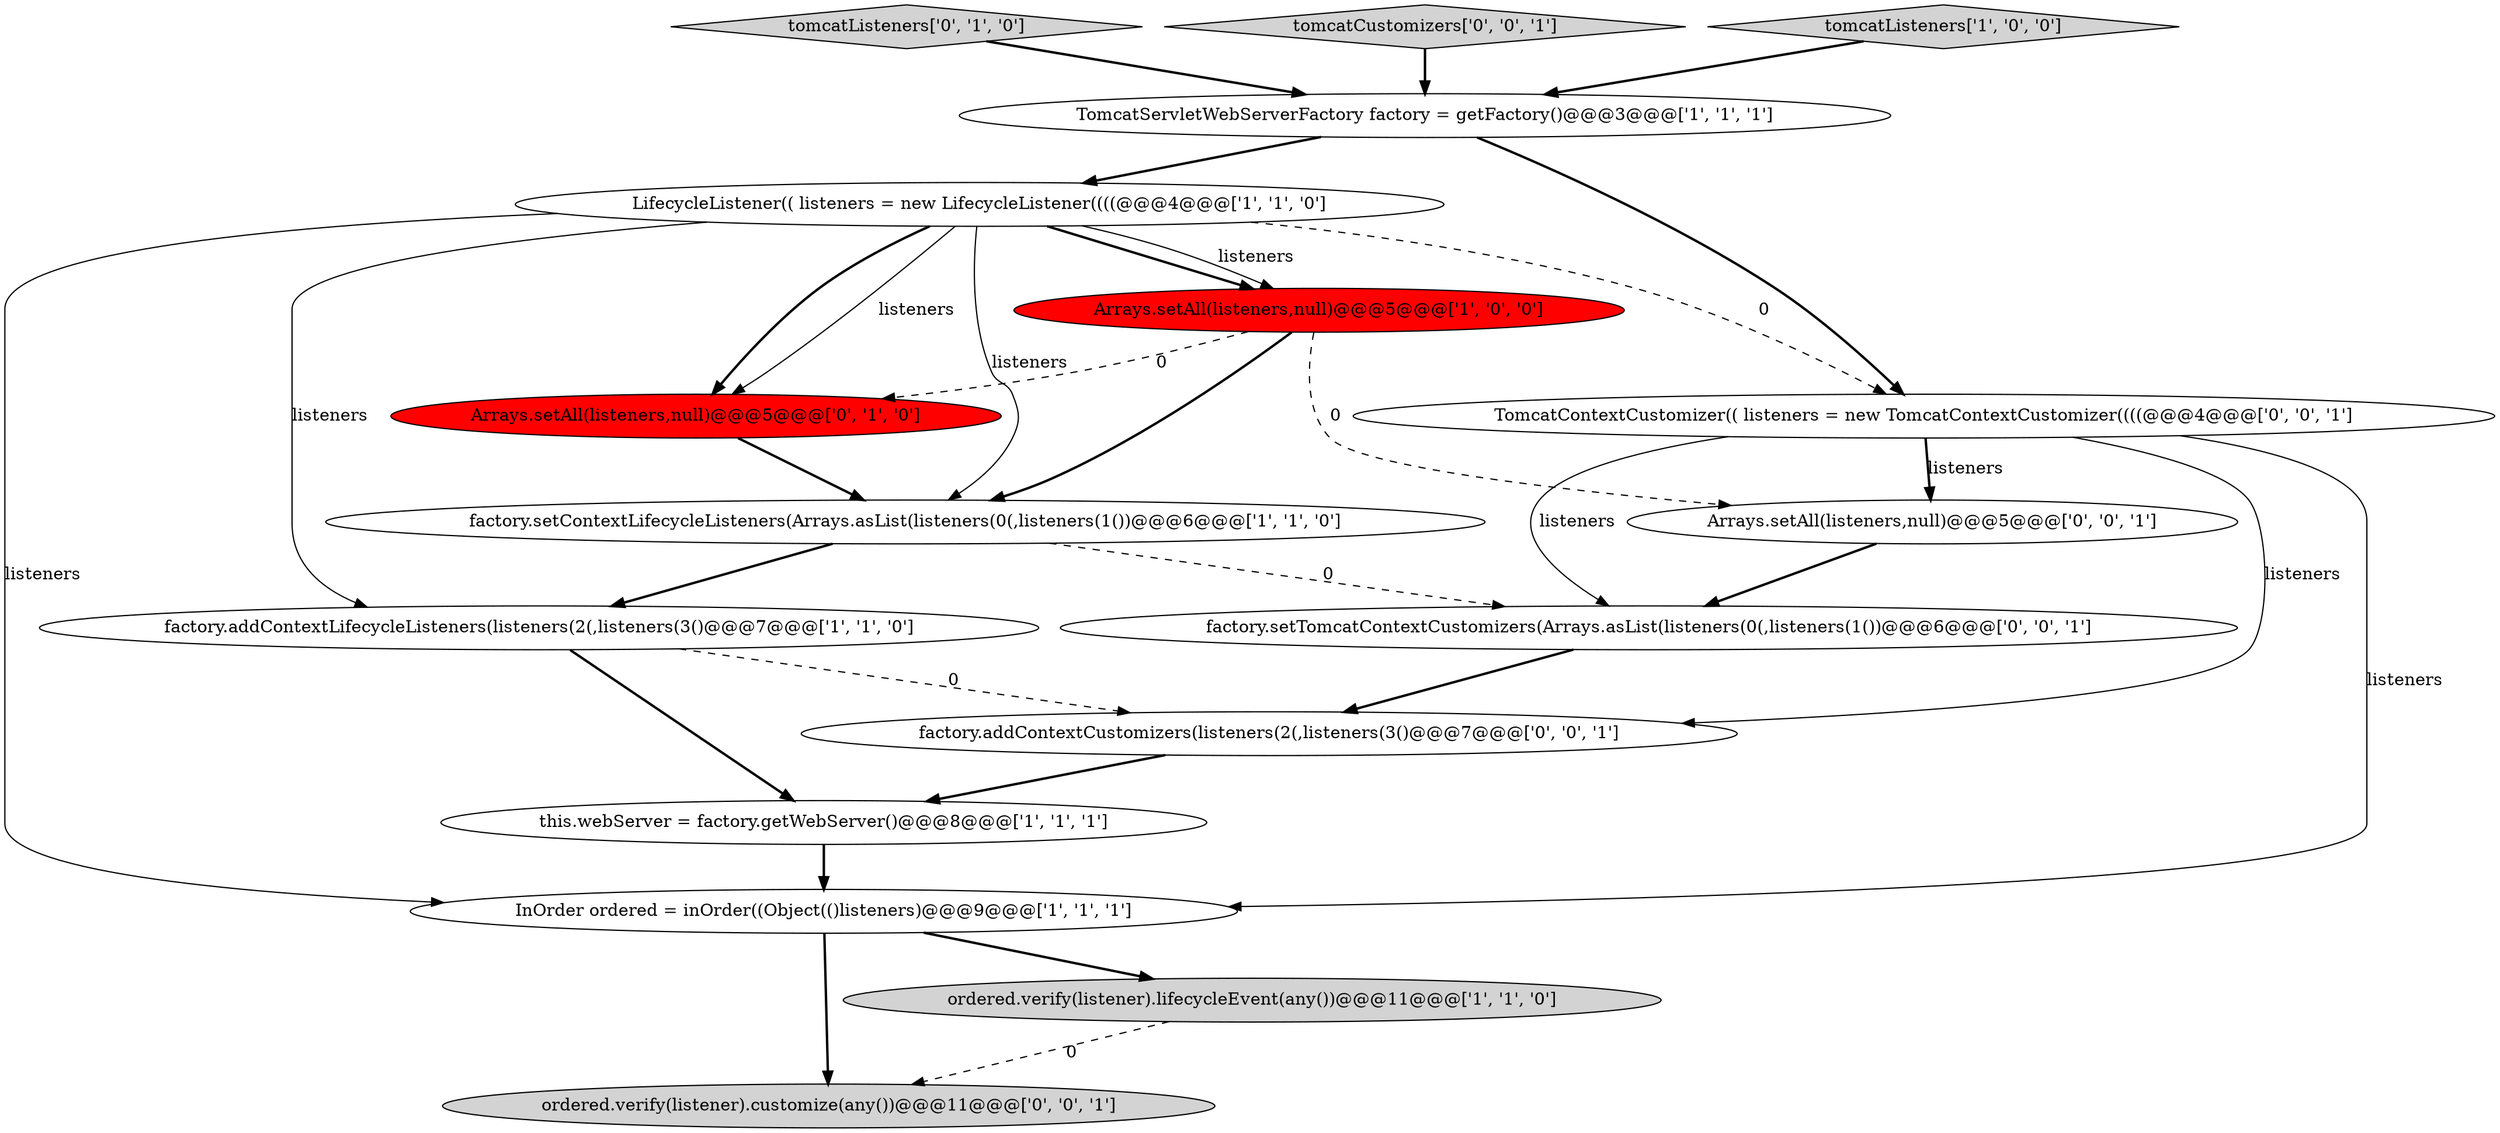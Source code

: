 digraph {
1 [style = filled, label = "TomcatServletWebServerFactory factory = getFactory()@@@3@@@['1', '1', '1']", fillcolor = white, shape = ellipse image = "AAA0AAABBB1BBB"];
16 [style = filled, label = "factory.setTomcatContextCustomizers(Arrays.asList(listeners(0(,listeners(1())@@@6@@@['0', '0', '1']", fillcolor = white, shape = ellipse image = "AAA0AAABBB3BBB"];
8 [style = filled, label = "this.webServer = factory.getWebServer()@@@8@@@['1', '1', '1']", fillcolor = white, shape = ellipse image = "AAA0AAABBB1BBB"];
0 [style = filled, label = "factory.setContextLifecycleListeners(Arrays.asList(listeners(0(,listeners(1())@@@6@@@['1', '1', '0']", fillcolor = white, shape = ellipse image = "AAA0AAABBB1BBB"];
6 [style = filled, label = "LifecycleListener(( listeners = new LifecycleListener((((@@@4@@@['1', '1', '0']", fillcolor = white, shape = ellipse image = "AAA0AAABBB1BBB"];
10 [style = filled, label = "tomcatListeners['0', '1', '0']", fillcolor = lightgray, shape = diamond image = "AAA0AAABBB2BBB"];
12 [style = filled, label = "ordered.verify(listener).customize(any())@@@11@@@['0', '0', '1']", fillcolor = lightgray, shape = ellipse image = "AAA0AAABBB3BBB"];
15 [style = filled, label = "Arrays.setAll(listeners,null)@@@5@@@['0', '0', '1']", fillcolor = white, shape = ellipse image = "AAA0AAABBB3BBB"];
11 [style = filled, label = "tomcatCustomizers['0', '0', '1']", fillcolor = lightgray, shape = diamond image = "AAA0AAABBB3BBB"];
2 [style = filled, label = "factory.addContextLifecycleListeners(listeners(2(,listeners(3()@@@7@@@['1', '1', '0']", fillcolor = white, shape = ellipse image = "AAA0AAABBB1BBB"];
5 [style = filled, label = "InOrder ordered = inOrder((Object(()listeners)@@@9@@@['1', '1', '1']", fillcolor = white, shape = ellipse image = "AAA0AAABBB1BBB"];
7 [style = filled, label = "Arrays.setAll(listeners,null)@@@5@@@['1', '0', '0']", fillcolor = red, shape = ellipse image = "AAA1AAABBB1BBB"];
14 [style = filled, label = "TomcatContextCustomizer(( listeners = new TomcatContextCustomizer((((@@@4@@@['0', '0', '1']", fillcolor = white, shape = ellipse image = "AAA0AAABBB3BBB"];
13 [style = filled, label = "factory.addContextCustomizers(listeners(2(,listeners(3()@@@7@@@['0', '0', '1']", fillcolor = white, shape = ellipse image = "AAA0AAABBB3BBB"];
4 [style = filled, label = "ordered.verify(listener).lifecycleEvent(any())@@@11@@@['1', '1', '0']", fillcolor = lightgray, shape = ellipse image = "AAA0AAABBB1BBB"];
9 [style = filled, label = "Arrays.setAll(listeners,null)@@@5@@@['0', '1', '0']", fillcolor = red, shape = ellipse image = "AAA1AAABBB2BBB"];
3 [style = filled, label = "tomcatListeners['1', '0', '0']", fillcolor = lightgray, shape = diamond image = "AAA0AAABBB1BBB"];
14->16 [style = solid, label="listeners"];
16->13 [style = bold, label=""];
9->0 [style = bold, label=""];
3->1 [style = bold, label=""];
11->1 [style = bold, label=""];
6->2 [style = solid, label="listeners"];
14->5 [style = solid, label="listeners"];
0->2 [style = bold, label=""];
0->16 [style = dashed, label="0"];
7->0 [style = bold, label=""];
6->14 [style = dashed, label="0"];
15->16 [style = bold, label=""];
6->5 [style = solid, label="listeners"];
4->12 [style = dashed, label="0"];
1->6 [style = bold, label=""];
6->0 [style = solid, label="listeners"];
8->5 [style = bold, label=""];
14->13 [style = solid, label="listeners"];
5->12 [style = bold, label=""];
14->15 [style = solid, label="listeners"];
7->9 [style = dashed, label="0"];
2->13 [style = dashed, label="0"];
5->4 [style = bold, label=""];
6->9 [style = solid, label="listeners"];
7->15 [style = dashed, label="0"];
1->14 [style = bold, label=""];
14->15 [style = bold, label=""];
6->9 [style = bold, label=""];
6->7 [style = bold, label=""];
13->8 [style = bold, label=""];
10->1 [style = bold, label=""];
6->7 [style = solid, label="listeners"];
2->8 [style = bold, label=""];
}
